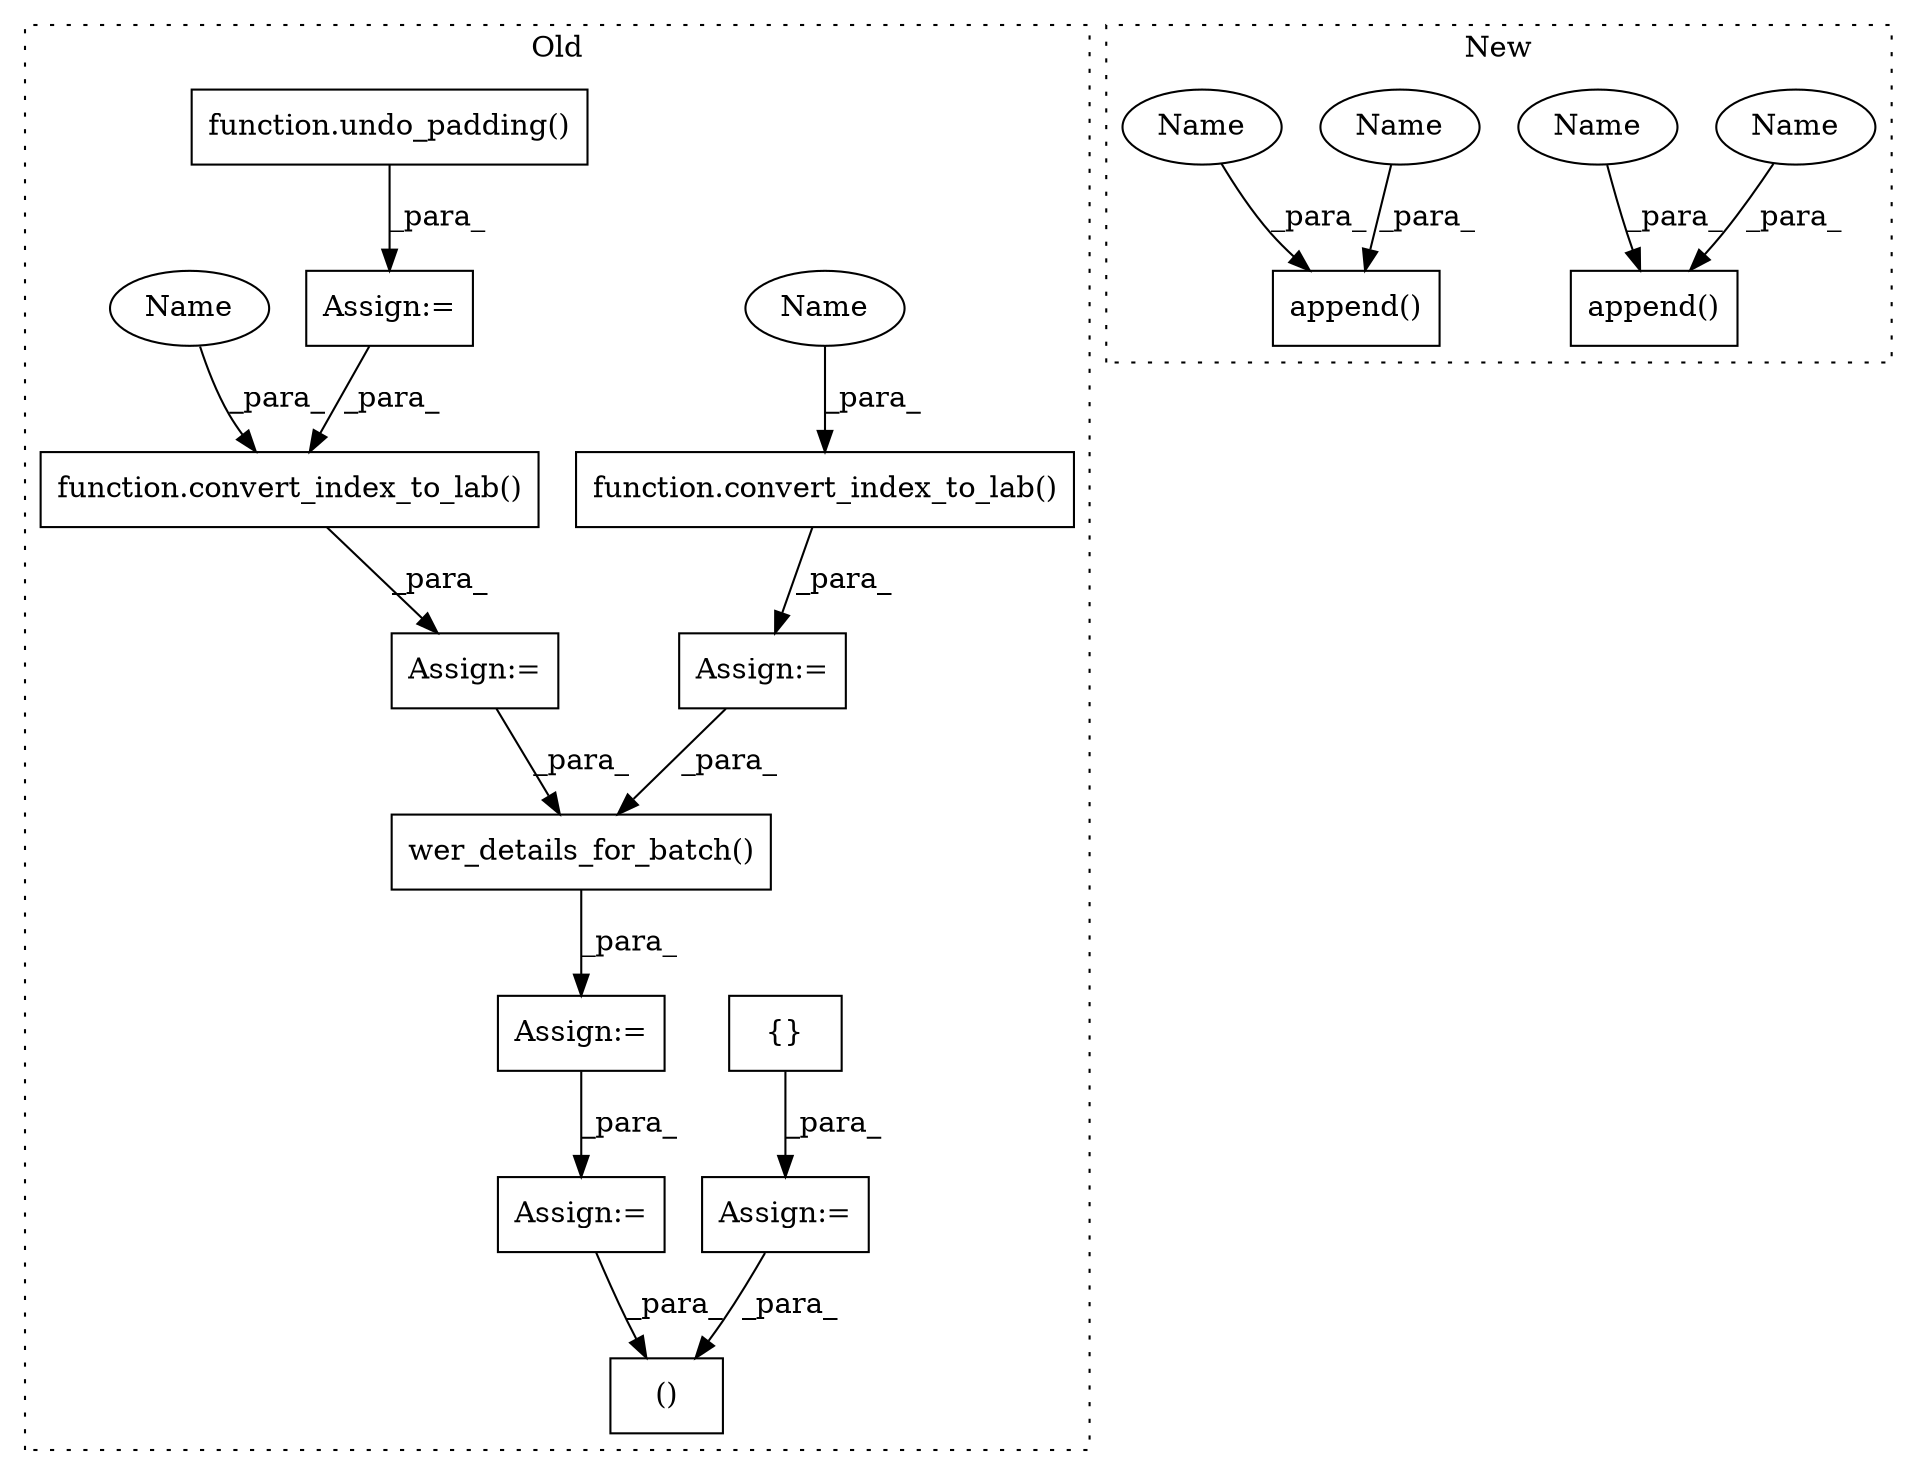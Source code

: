 digraph G {
subgraph cluster0 {
1 [label="function.convert_index_to_lab()" a="75" s="3222,3257" l="21,1" shape="box"];
3 [label="()" a="54" s="3664" l="7" shape="box"];
4 [label="function.convert_index_to_lab()" a="75" s="3067,3105" l="21,1" shape="box"];
5 [label="{}" a="95" s="2867,2868" l="2,1" shape="box"];
6 [label="wer_details_for_batch()" a="75" s="3321,3394" l="53,39" shape="box"];
7 [label="function.undo_padding()" a="75" s="3171,3200" l="13,1" shape="box"];
8 [label="Assign:=" a="68" s="3219" l="3" shape="box"];
9 [label="Assign:=" a="68" s="3064" l="3" shape="box"];
10 [label="Assign:=" a="68" s="3318" l="3" shape="box"];
11 [label="Assign:=" a="68" s="3595" l="3" shape="box"];
12 [label="Assign:=" a="68" s="2864" l="3" shape="box"];
13 [label="Assign:=" a="68" s="3168" l="3" shape="box"];
19 [label="Name" a="87" s="3098" l="7" shape="ellipse"];
20 [label="Name" a="87" s="3250" l="7" shape="ellipse"];
label = "Old";
style="dotted";
}
subgraph cluster1 {
2 [label="append()" a="75" s="1424,1509" l="40,14" shape="box"];
14 [label="append()" a="75" s="1536,1621" l="40,14" shape="box"];
15 [label="Name" a="87" s="1591" l="5" shape="ellipse"];
16 [label="Name" a="87" s="1479" l="5" shape="ellipse"];
17 [label="Name" a="87" s="1464" l="3" shape="ellipse"];
18 [label="Name" a="87" s="1576" l="3" shape="ellipse"];
label = "New";
style="dotted";
}
1 -> 8 [label="_para_"];
4 -> 9 [label="_para_"];
5 -> 12 [label="_para_"];
6 -> 10 [label="_para_"];
7 -> 13 [label="_para_"];
8 -> 6 [label="_para_"];
9 -> 6 [label="_para_"];
10 -> 11 [label="_para_"];
11 -> 3 [label="_para_"];
12 -> 3 [label="_para_"];
13 -> 1 [label="_para_"];
15 -> 14 [label="_para_"];
16 -> 2 [label="_para_"];
17 -> 2 [label="_para_"];
18 -> 14 [label="_para_"];
19 -> 4 [label="_para_"];
20 -> 1 [label="_para_"];
}